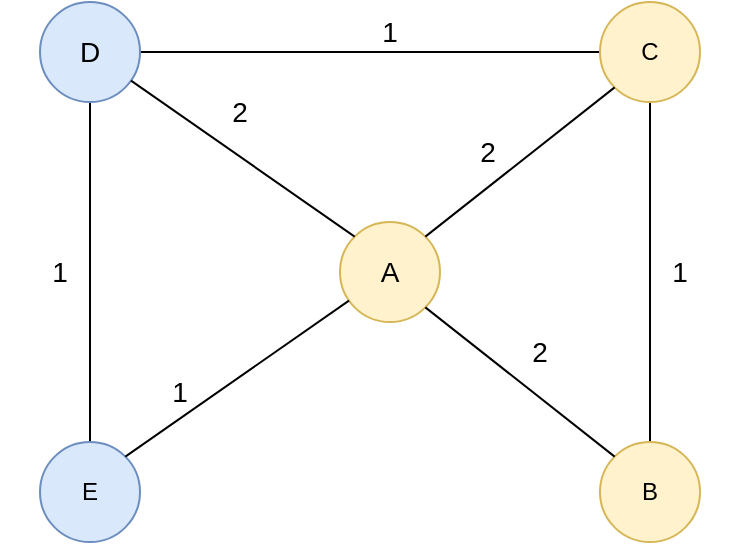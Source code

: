 <mxfile version="20.7.4" type="device"><diagram id="Iqe6jU2sxA9wolVl9yJs" name="Page-1"><mxGraphModel dx="794" dy="448" grid="1" gridSize="10" guides="1" tooltips="1" connect="1" arrows="1" fold="1" page="1" pageScale="1" pageWidth="827" pageHeight="1169" math="0" shadow="0"><root><mxCell id="0"/><mxCell id="1" parent="0"/><mxCell id="vNtcDhaVmscfwsrVfqQY-2" value="&lt;font style=&quot;font-size: 14px;&quot;&gt;A&lt;/font&gt;" style="ellipse;whiteSpace=wrap;html=1;aspect=fixed;fillColor=#fff2cc;strokeColor=#d6b656;" parent="1" vertex="1"><mxGeometry x="370" y="160" width="50" height="50" as="geometry"/></mxCell><mxCell id="vNtcDhaVmscfwsrVfqQY-18" style="edgeStyle=orthogonalEdgeStyle;rounded=0;orthogonalLoop=1;jettySize=auto;html=1;fontSize=14;endArrow=none;endFill=0;" parent="1" source="vNtcDhaVmscfwsrVfqQY-3" target="vNtcDhaVmscfwsrVfqQY-4" edge="1"><mxGeometry relative="1" as="geometry"/></mxCell><mxCell id="vNtcDhaVmscfwsrVfqQY-24" style="edgeStyle=orthogonalEdgeStyle;rounded=0;orthogonalLoop=1;jettySize=auto;html=1;exitX=0.5;exitY=1;exitDx=0;exitDy=0;entryX=0.5;entryY=0;entryDx=0;entryDy=0;fontSize=14;endArrow=none;endFill=0;" parent="1" source="vNtcDhaVmscfwsrVfqQY-3" target="vNtcDhaVmscfwsrVfqQY-5" edge="1"><mxGeometry relative="1" as="geometry"/></mxCell><mxCell id="vNtcDhaVmscfwsrVfqQY-3" value="&lt;span style=&quot;font-size: 14px;&quot;&gt;D&lt;/span&gt;" style="ellipse;whiteSpace=wrap;html=1;aspect=fixed;fillColor=#dae8fc;strokeColor=#6c8ebf;" parent="1" vertex="1"><mxGeometry x="220" y="50" width="50" height="50" as="geometry"/></mxCell><mxCell id="vNtcDhaVmscfwsrVfqQY-22" style="edgeStyle=orthogonalEdgeStyle;rounded=0;orthogonalLoop=1;jettySize=auto;html=1;exitX=0.5;exitY=1;exitDx=0;exitDy=0;entryX=0.5;entryY=0;entryDx=0;entryDy=0;fontSize=14;endArrow=none;endFill=0;" parent="1" source="vNtcDhaVmscfwsrVfqQY-4" target="vNtcDhaVmscfwsrVfqQY-6" edge="1"><mxGeometry relative="1" as="geometry"/></mxCell><mxCell id="vNtcDhaVmscfwsrVfqQY-4" value="C" style="ellipse;whiteSpace=wrap;html=1;aspect=fixed;fillColor=#fff2cc;strokeColor=#d6b656;" parent="1" vertex="1"><mxGeometry x="500" y="50" width="50" height="50" as="geometry"/></mxCell><mxCell id="vNtcDhaVmscfwsrVfqQY-5" value="E" style="ellipse;whiteSpace=wrap;html=1;aspect=fixed;fillColor=#dae8fc;strokeColor=#6c8ebf;" parent="1" vertex="1"><mxGeometry x="220" y="270" width="50" height="50" as="geometry"/></mxCell><mxCell id="vNtcDhaVmscfwsrVfqQY-6" value="B" style="ellipse;whiteSpace=wrap;html=1;aspect=fixed;fillColor=#fff2cc;strokeColor=#d6b656;" parent="1" vertex="1"><mxGeometry x="500" y="270" width="50" height="50" as="geometry"/></mxCell><mxCell id="vNtcDhaVmscfwsrVfqQY-8" value="" style="endArrow=none;html=1;rounded=0;fontSize=14;exitX=0;exitY=0;exitDx=0;exitDy=0;" parent="1" source="vNtcDhaVmscfwsrVfqQY-2" target="vNtcDhaVmscfwsrVfqQY-3" edge="1"><mxGeometry width="50" height="50" relative="1" as="geometry"><mxPoint x="390" y="200" as="sourcePoint"/><mxPoint x="440" y="150" as="targetPoint"/></mxGeometry></mxCell><mxCell id="vNtcDhaVmscfwsrVfqQY-9" value="" style="endArrow=none;html=1;rounded=0;fontSize=14;exitX=1;exitY=0;exitDx=0;exitDy=0;entryX=0;entryY=1;entryDx=0;entryDy=0;" parent="1" source="vNtcDhaVmscfwsrVfqQY-2" target="vNtcDhaVmscfwsrVfqQY-4" edge="1"><mxGeometry width="50" height="50" relative="1" as="geometry"><mxPoint x="387.322" y="177.322" as="sourcePoint"/><mxPoint x="275.516" y="99.286" as="targetPoint"/></mxGeometry></mxCell><mxCell id="vNtcDhaVmscfwsrVfqQY-10" value="" style="endArrow=none;html=1;rounded=0;fontSize=14;entryX=1;entryY=0;entryDx=0;entryDy=0;" parent="1" source="vNtcDhaVmscfwsrVfqQY-2" target="vNtcDhaVmscfwsrVfqQY-5" edge="1"><mxGeometry width="50" height="50" relative="1" as="geometry"><mxPoint x="397.322" y="187.322" as="sourcePoint"/><mxPoint x="285.516" y="109.286" as="targetPoint"/></mxGeometry></mxCell><mxCell id="vNtcDhaVmscfwsrVfqQY-11" value="" style="endArrow=none;html=1;rounded=0;fontSize=14;exitX=1;exitY=1;exitDx=0;exitDy=0;entryX=0;entryY=0;entryDx=0;entryDy=0;" parent="1" source="vNtcDhaVmscfwsrVfqQY-2" target="vNtcDhaVmscfwsrVfqQY-6" edge="1"><mxGeometry width="50" height="50" relative="1" as="geometry"><mxPoint x="407.322" y="197.322" as="sourcePoint"/><mxPoint x="295.516" y="119.286" as="targetPoint"/></mxGeometry></mxCell><mxCell id="vNtcDhaVmscfwsrVfqQY-12" value="2" style="text;html=1;strokeColor=none;fillColor=none;align=center;verticalAlign=middle;whiteSpace=wrap;rounded=0;fontSize=14;" parent="1" vertex="1"><mxGeometry x="414" y="110" width="60" height="30" as="geometry"/></mxCell><mxCell id="vNtcDhaVmscfwsrVfqQY-13" value="2" style="text;html=1;strokeColor=none;fillColor=none;align=center;verticalAlign=middle;whiteSpace=wrap;rounded=0;fontSize=14;" parent="1" vertex="1"><mxGeometry x="440" y="210" width="60" height="30" as="geometry"/></mxCell><mxCell id="vNtcDhaVmscfwsrVfqQY-14" value="1" style="text;html=1;strokeColor=none;fillColor=none;align=center;verticalAlign=middle;whiteSpace=wrap;rounded=0;fontSize=14;" parent="1" vertex="1"><mxGeometry x="260" y="230" width="60" height="30" as="geometry"/></mxCell><mxCell id="vNtcDhaVmscfwsrVfqQY-15" value="2" style="text;html=1;strokeColor=none;fillColor=none;align=center;verticalAlign=middle;whiteSpace=wrap;rounded=0;fontSize=14;" parent="1" vertex="1"><mxGeometry x="290" y="90" width="60" height="30" as="geometry"/></mxCell><mxCell id="vNtcDhaVmscfwsrVfqQY-20" value="1" style="text;html=1;strokeColor=none;fillColor=none;align=center;verticalAlign=middle;whiteSpace=wrap;rounded=0;fontSize=14;" parent="1" vertex="1"><mxGeometry x="365" y="50" width="60" height="30" as="geometry"/></mxCell><mxCell id="vNtcDhaVmscfwsrVfqQY-23" value="1" style="text;html=1;strokeColor=none;fillColor=none;align=center;verticalAlign=middle;whiteSpace=wrap;rounded=0;fontSize=14;" parent="1" vertex="1"><mxGeometry x="510" y="170" width="60" height="30" as="geometry"/></mxCell><mxCell id="vNtcDhaVmscfwsrVfqQY-25" value="1" style="text;html=1;strokeColor=none;fillColor=none;align=center;verticalAlign=middle;whiteSpace=wrap;rounded=0;fontSize=14;" parent="1" vertex="1"><mxGeometry x="200" y="170" width="60" height="30" as="geometry"/></mxCell></root></mxGraphModel></diagram></mxfile>